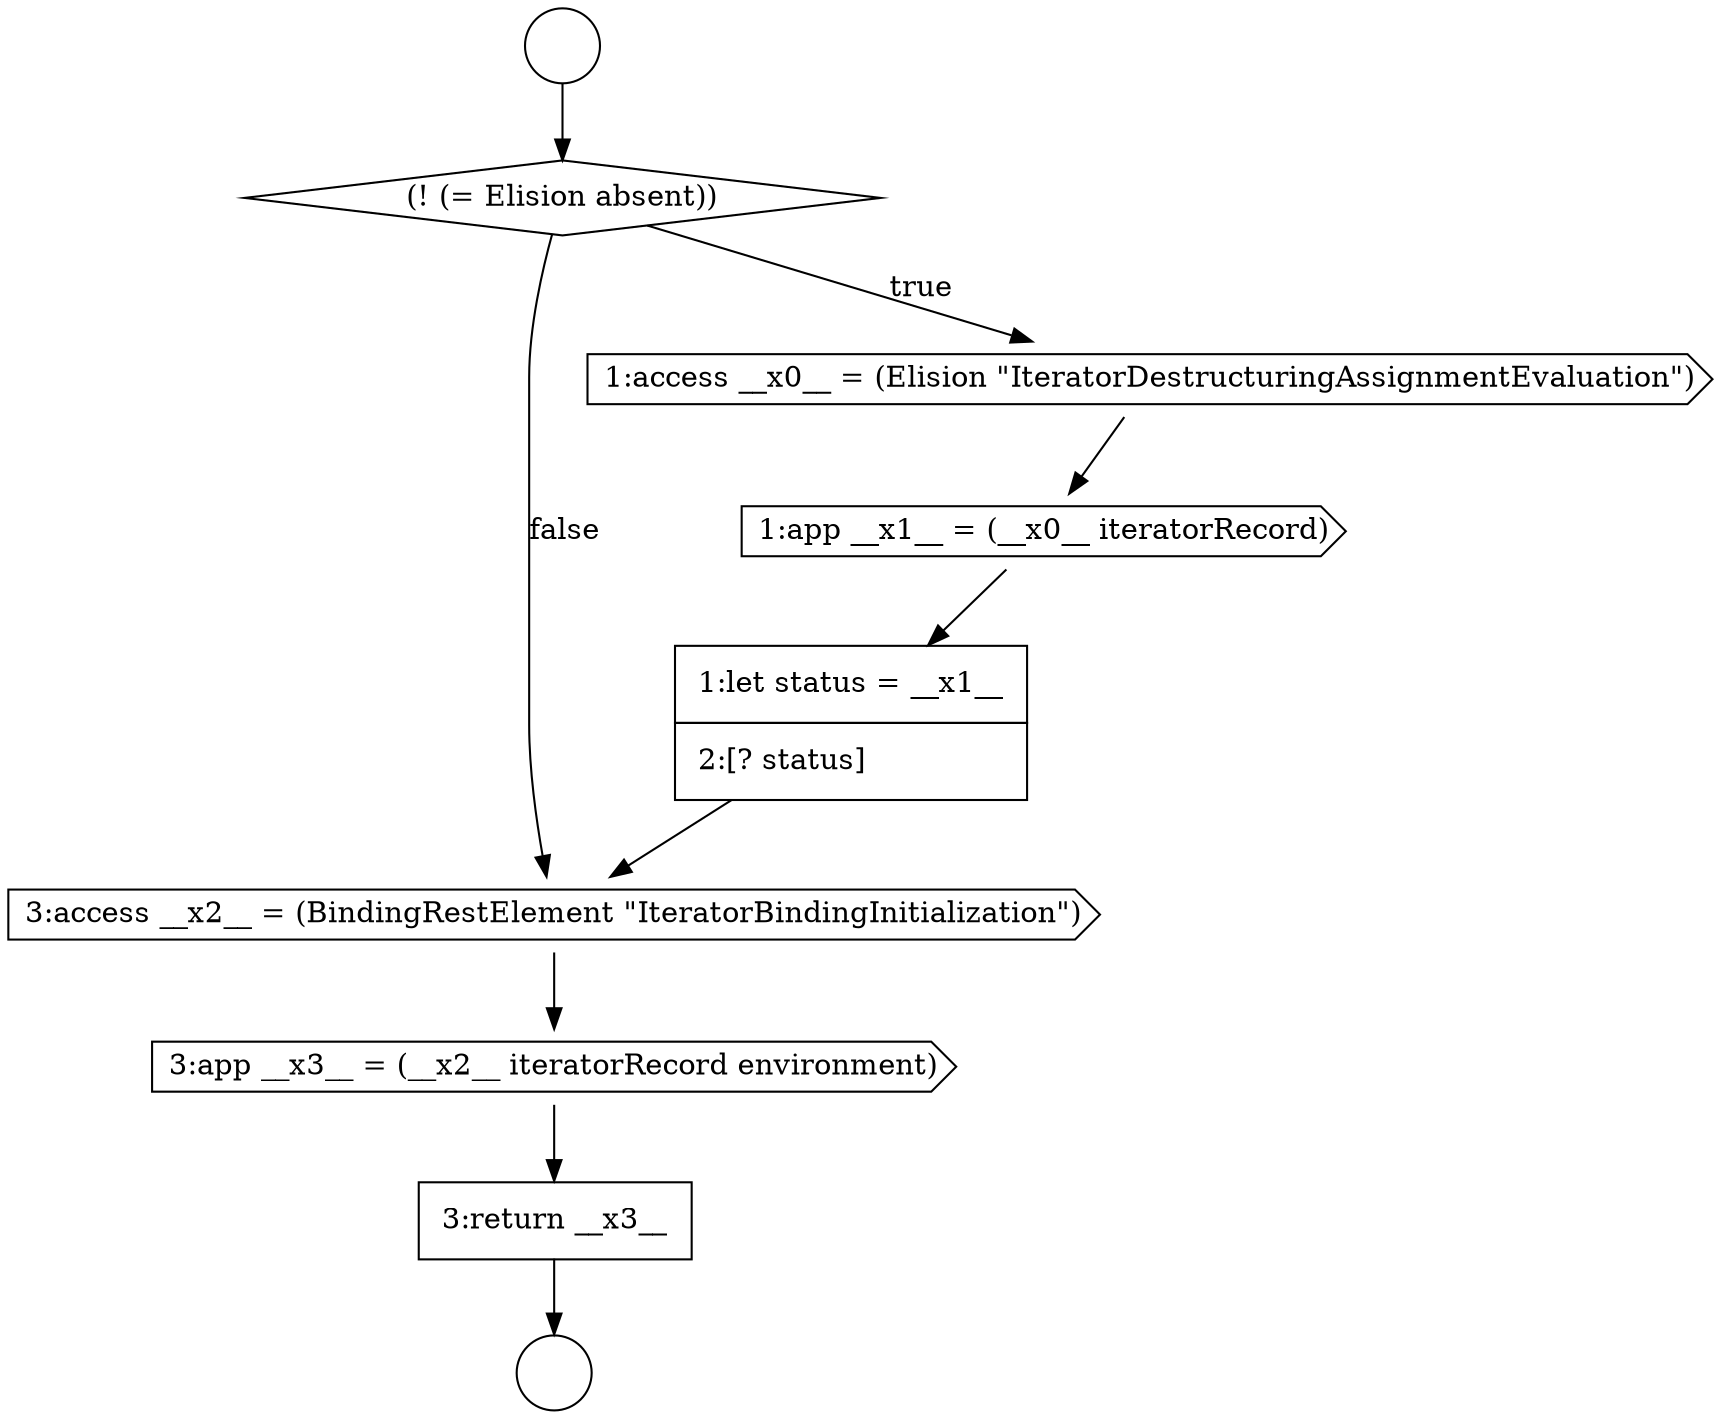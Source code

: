 digraph {
  node6014 [shape=none, margin=0, label=<<font color="black">
    <table border="0" cellborder="1" cellspacing="0" cellpadding="10">
      <tr><td align="left">1:let status = __x1__</td></tr>
      <tr><td align="left">2:[? status]</td></tr>
    </table>
  </font>> color="black" fillcolor="white" style=filled]
  node6017 [shape=none, margin=0, label=<<font color="black">
    <table border="0" cellborder="1" cellspacing="0" cellpadding="10">
      <tr><td align="left">3:return __x3__</td></tr>
    </table>
  </font>> color="black" fillcolor="white" style=filled]
  node6009 [shape=circle label=" " color="black" fillcolor="white" style=filled]
  node6010 [shape=circle label=" " color="black" fillcolor="white" style=filled]
  node6015 [shape=cds, label=<<font color="black">3:access __x2__ = (BindingRestElement &quot;IteratorBindingInitialization&quot;)</font>> color="black" fillcolor="white" style=filled]
  node6011 [shape=diamond, label=<<font color="black">(! (= Elision absent))</font>> color="black" fillcolor="white" style=filled]
  node6016 [shape=cds, label=<<font color="black">3:app __x3__ = (__x2__ iteratorRecord environment)</font>> color="black" fillcolor="white" style=filled]
  node6012 [shape=cds, label=<<font color="black">1:access __x0__ = (Elision &quot;IteratorDestructuringAssignmentEvaluation&quot;)</font>> color="black" fillcolor="white" style=filled]
  node6013 [shape=cds, label=<<font color="black">1:app __x1__ = (__x0__ iteratorRecord)</font>> color="black" fillcolor="white" style=filled]
  node6014 -> node6015 [ color="black"]
  node6015 -> node6016 [ color="black"]
  node6016 -> node6017 [ color="black"]
  node6009 -> node6011 [ color="black"]
  node6012 -> node6013 [ color="black"]
  node6011 -> node6012 [label=<<font color="black">true</font>> color="black"]
  node6011 -> node6015 [label=<<font color="black">false</font>> color="black"]
  node6013 -> node6014 [ color="black"]
  node6017 -> node6010 [ color="black"]
}
